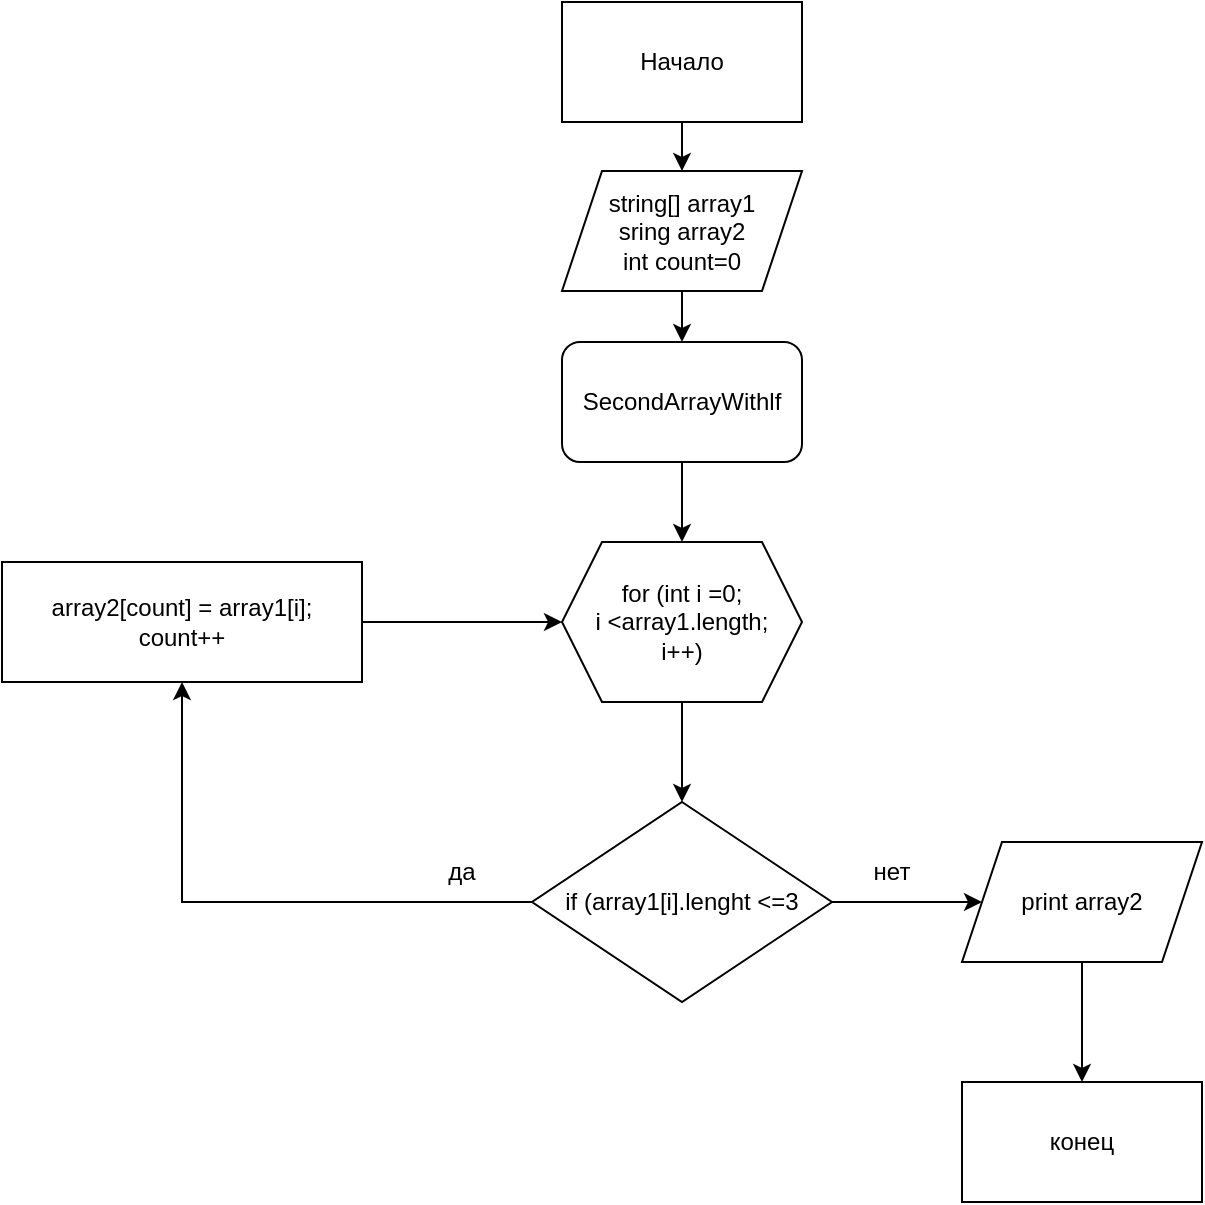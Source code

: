 <mxfile version="21.1.2" type="device">
  <diagram name="Страница 1" id="yqUR3yUKqxzKo3WXEfRE">
    <mxGraphModel dx="1389" dy="844" grid="1" gridSize="10" guides="1" tooltips="1" connect="1" arrows="1" fold="1" page="1" pageScale="1" pageWidth="827" pageHeight="1169" math="0" shadow="0">
      <root>
        <mxCell id="0" />
        <mxCell id="1" parent="0" />
        <mxCell id="37ya3wcQlnLXViUBCo09-17" value="" style="edgeStyle=orthogonalEdgeStyle;rounded=0;orthogonalLoop=1;jettySize=auto;html=1;" edge="1" parent="1" source="37ya3wcQlnLXViUBCo09-1" target="37ya3wcQlnLXViUBCo09-6">
          <mxGeometry relative="1" as="geometry" />
        </mxCell>
        <mxCell id="37ya3wcQlnLXViUBCo09-1" value="SecondArrayWithlf" style="rounded=1;whiteSpace=wrap;html=1;" vertex="1" parent="1">
          <mxGeometry x="290" y="610" width="120" height="60" as="geometry" />
        </mxCell>
        <mxCell id="37ya3wcQlnLXViUBCo09-16" value="" style="edgeStyle=orthogonalEdgeStyle;rounded=0;orthogonalLoop=1;jettySize=auto;html=1;" edge="1" parent="1" source="37ya3wcQlnLXViUBCo09-2" target="37ya3wcQlnLXViUBCo09-1">
          <mxGeometry relative="1" as="geometry" />
        </mxCell>
        <mxCell id="37ya3wcQlnLXViUBCo09-2" value="string[] array1&lt;br&gt;sring array2&lt;br&gt;int count=0" style="shape=parallelogram;perimeter=parallelogramPerimeter;whiteSpace=wrap;html=1;fixedSize=1;" vertex="1" parent="1">
          <mxGeometry x="290" y="524.5" width="120" height="60" as="geometry" />
        </mxCell>
        <mxCell id="37ya3wcQlnLXViUBCo09-9" value="" style="edgeStyle=orthogonalEdgeStyle;rounded=0;orthogonalLoop=1;jettySize=auto;html=1;" edge="1" parent="1" source="37ya3wcQlnLXViUBCo09-4" target="37ya3wcQlnLXViUBCo09-8">
          <mxGeometry relative="1" as="geometry" />
        </mxCell>
        <mxCell id="37ya3wcQlnLXViUBCo09-18" value="" style="edgeStyle=orthogonalEdgeStyle;rounded=0;orthogonalLoop=1;jettySize=auto;html=1;" edge="1" parent="1" source="37ya3wcQlnLXViUBCo09-4" target="37ya3wcQlnLXViUBCo09-12">
          <mxGeometry relative="1" as="geometry" />
        </mxCell>
        <mxCell id="37ya3wcQlnLXViUBCo09-4" value="if (array1[i].lenght &amp;lt;=3" style="rhombus;whiteSpace=wrap;html=1;" vertex="1" parent="1">
          <mxGeometry x="275" y="840" width="150" height="100" as="geometry" />
        </mxCell>
        <mxCell id="37ya3wcQlnLXViUBCo09-7" value="" style="edgeStyle=orthogonalEdgeStyle;rounded=0;orthogonalLoop=1;jettySize=auto;html=1;" edge="1" parent="1" source="37ya3wcQlnLXViUBCo09-6" target="37ya3wcQlnLXViUBCo09-4">
          <mxGeometry relative="1" as="geometry" />
        </mxCell>
        <mxCell id="37ya3wcQlnLXViUBCo09-6" value="for (int i =0;&lt;br&gt;i &amp;lt;array1.length;&lt;br&gt;i++)" style="shape=hexagon;perimeter=hexagonPerimeter2;whiteSpace=wrap;html=1;fixedSize=1;" vertex="1" parent="1">
          <mxGeometry x="290" y="710" width="120" height="80" as="geometry" />
        </mxCell>
        <mxCell id="37ya3wcQlnLXViUBCo09-10" value="" style="edgeStyle=orthogonalEdgeStyle;rounded=0;orthogonalLoop=1;jettySize=auto;html=1;" edge="1" parent="1" source="37ya3wcQlnLXViUBCo09-8" target="37ya3wcQlnLXViUBCo09-6">
          <mxGeometry relative="1" as="geometry" />
        </mxCell>
        <mxCell id="37ya3wcQlnLXViUBCo09-8" value="array2[count] = array1[i];&lt;br&gt;count++" style="rounded=0;whiteSpace=wrap;html=1;" vertex="1" parent="1">
          <mxGeometry x="10" y="720" width="180" height="60" as="geometry" />
        </mxCell>
        <mxCell id="37ya3wcQlnLXViUBCo09-11" value="да" style="text;html=1;strokeColor=none;fillColor=none;align=center;verticalAlign=middle;whiteSpace=wrap;rounded=0;" vertex="1" parent="1">
          <mxGeometry x="210" y="860" width="60" height="30" as="geometry" />
        </mxCell>
        <mxCell id="37ya3wcQlnLXViUBCo09-20" value="" style="edgeStyle=orthogonalEdgeStyle;rounded=0;orthogonalLoop=1;jettySize=auto;html=1;" edge="1" parent="1" source="37ya3wcQlnLXViUBCo09-12" target="37ya3wcQlnLXViUBCo09-19">
          <mxGeometry relative="1" as="geometry" />
        </mxCell>
        <mxCell id="37ya3wcQlnLXViUBCo09-12" value="print array2" style="shape=parallelogram;perimeter=parallelogramPerimeter;whiteSpace=wrap;html=1;fixedSize=1;" vertex="1" parent="1">
          <mxGeometry x="490" y="860" width="120" height="60" as="geometry" />
        </mxCell>
        <mxCell id="37ya3wcQlnLXViUBCo09-15" value="" style="edgeStyle=orthogonalEdgeStyle;rounded=0;orthogonalLoop=1;jettySize=auto;html=1;" edge="1" parent="1" source="37ya3wcQlnLXViUBCo09-13" target="37ya3wcQlnLXViUBCo09-2">
          <mxGeometry relative="1" as="geometry" />
        </mxCell>
        <mxCell id="37ya3wcQlnLXViUBCo09-13" value="Начало" style="rounded=0;whiteSpace=wrap;html=1;" vertex="1" parent="1">
          <mxGeometry x="290" y="440" width="120" height="60" as="geometry" />
        </mxCell>
        <mxCell id="37ya3wcQlnLXViUBCo09-19" value="конец" style="rounded=0;whiteSpace=wrap;html=1;" vertex="1" parent="1">
          <mxGeometry x="490" y="980" width="120" height="60" as="geometry" />
        </mxCell>
        <mxCell id="37ya3wcQlnLXViUBCo09-21" value="нет" style="text;html=1;strokeColor=none;fillColor=none;align=center;verticalAlign=middle;whiteSpace=wrap;rounded=0;" vertex="1" parent="1">
          <mxGeometry x="425" y="860" width="60" height="30" as="geometry" />
        </mxCell>
      </root>
    </mxGraphModel>
  </diagram>
</mxfile>
